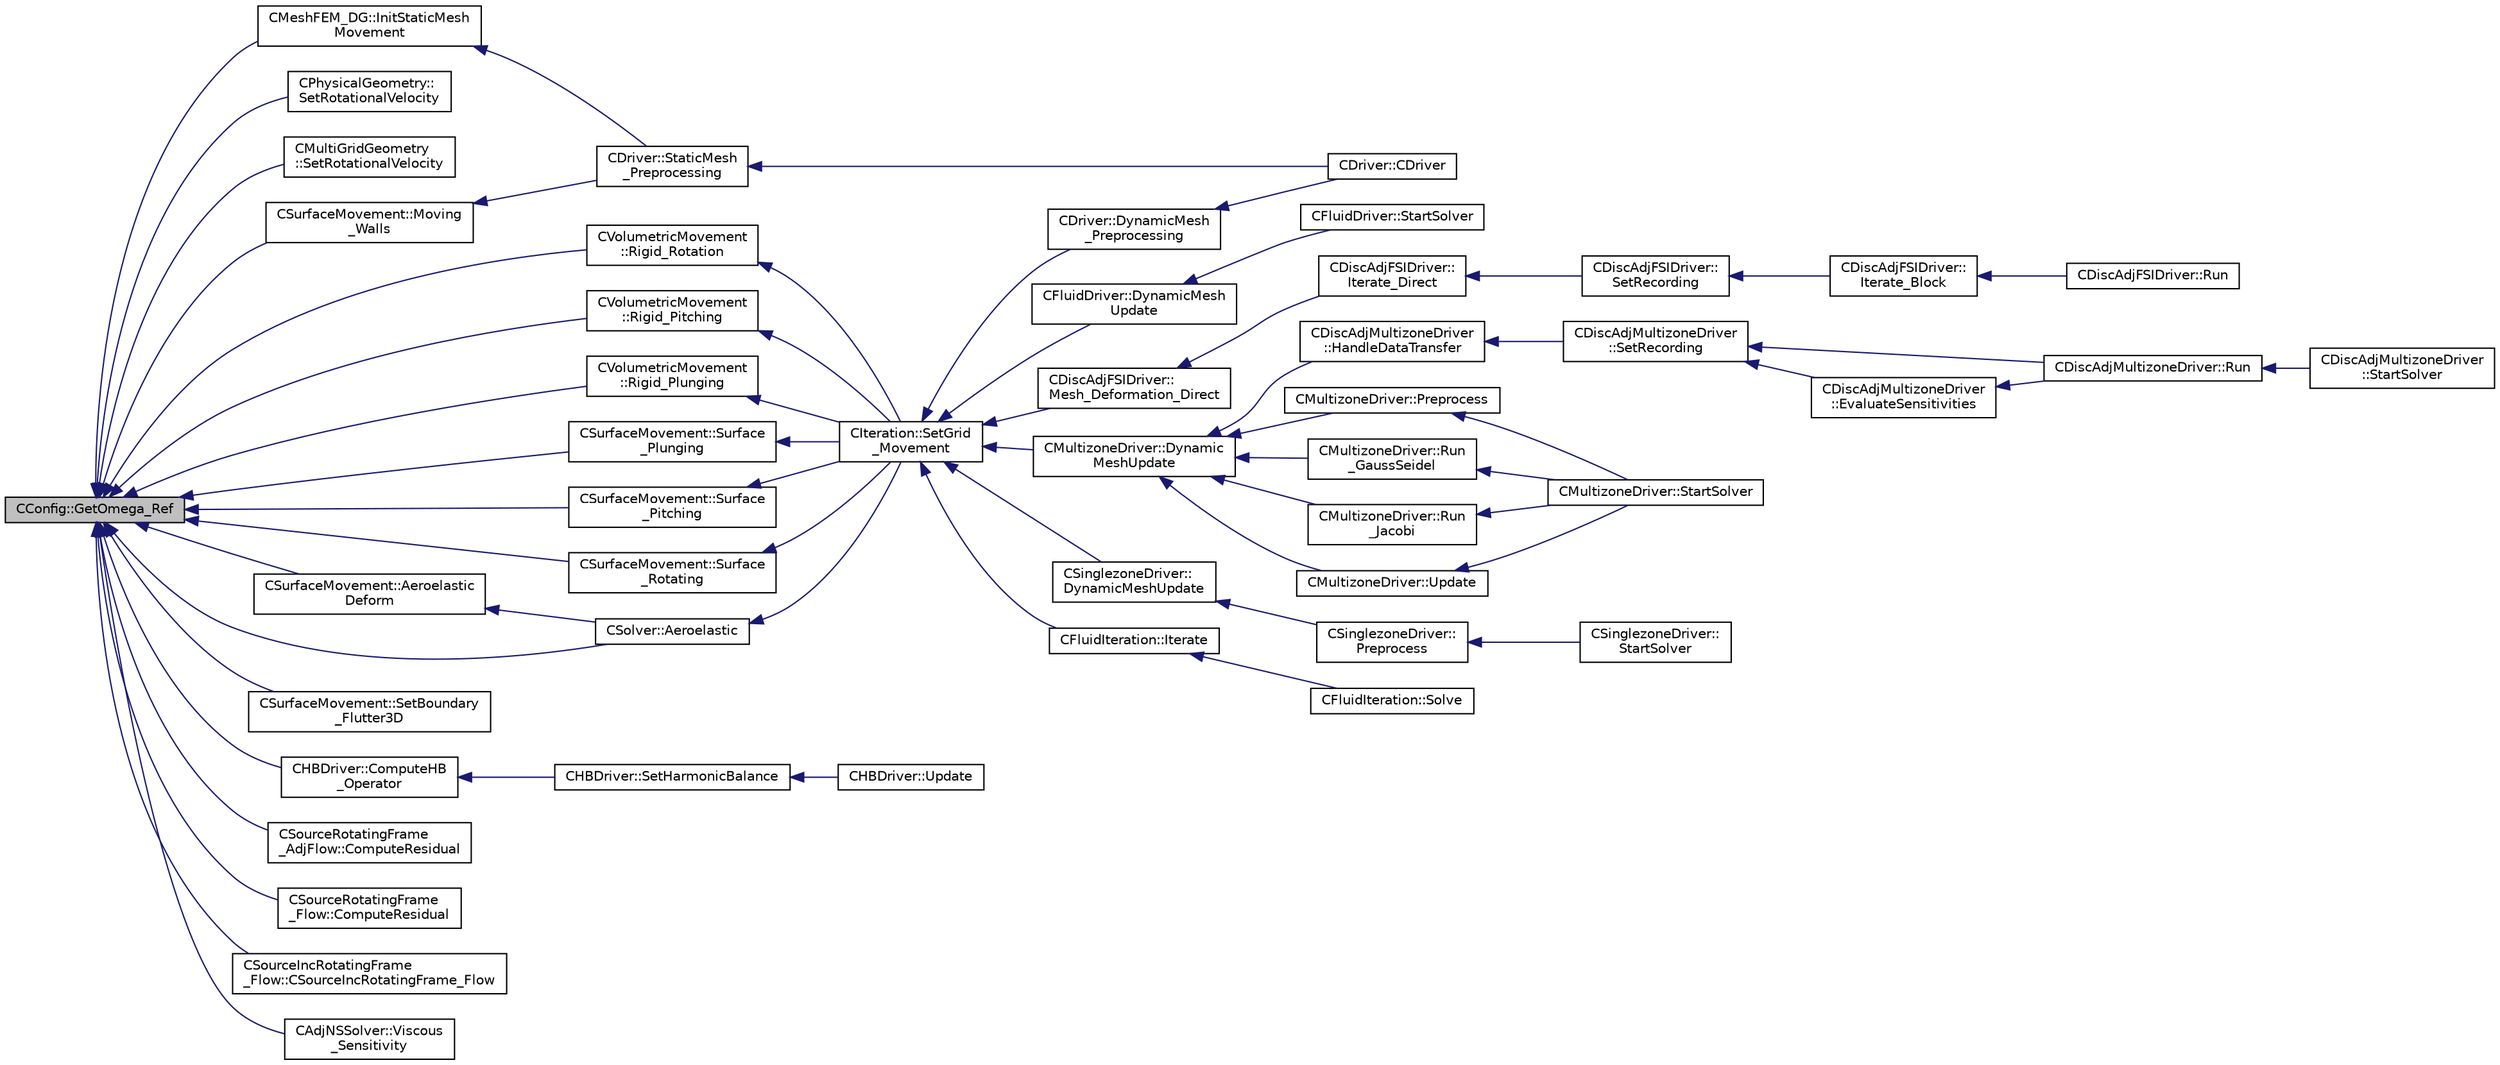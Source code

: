 digraph "CConfig::GetOmega_Ref"
{
  edge [fontname="Helvetica",fontsize="10",labelfontname="Helvetica",labelfontsize="10"];
  node [fontname="Helvetica",fontsize="10",shape=record];
  rankdir="LR";
  Node9924 [label="CConfig::GetOmega_Ref",height=0.2,width=0.4,color="black", fillcolor="grey75", style="filled", fontcolor="black"];
  Node9924 -> Node9925 [dir="back",color="midnightblue",fontsize="10",style="solid",fontname="Helvetica"];
  Node9925 [label="CMeshFEM_DG::InitStaticMesh\lMovement",height=0.2,width=0.4,color="black", fillcolor="white", style="filled",URL="$class_c_mesh_f_e_m___d_g.html#a8ccc33690aa6200687aee614357ab97d",tooltip="Function to compute the grid velocities for static problems. "];
  Node9925 -> Node9926 [dir="back",color="midnightblue",fontsize="10",style="solid",fontname="Helvetica"];
  Node9926 [label="CDriver::StaticMesh\l_Preprocessing",height=0.2,width=0.4,color="black", fillcolor="white", style="filled",URL="$class_c_driver.html#ac4ac2e6f55c3956cfa44e07e03509112",tooltip="Initiate value for static mesh movement such as the gridVel for the ROTATING frame. "];
  Node9926 -> Node9927 [dir="back",color="midnightblue",fontsize="10",style="solid",fontname="Helvetica"];
  Node9927 [label="CDriver::CDriver",height=0.2,width=0.4,color="black", fillcolor="white", style="filled",URL="$class_c_driver.html#a3fca4a013a6efa9bbb38fe78a86b5f3d",tooltip="Constructor of the class. "];
  Node9924 -> Node9928 [dir="back",color="midnightblue",fontsize="10",style="solid",fontname="Helvetica"];
  Node9928 [label="CPhysicalGeometry::\lSetRotationalVelocity",height=0.2,width=0.4,color="black", fillcolor="white", style="filled",URL="$class_c_physical_geometry.html#a97629b0f182ce81f9dd0b8187d6c5069",tooltip="Set the rotational velocity at each node. "];
  Node9924 -> Node9929 [dir="back",color="midnightblue",fontsize="10",style="solid",fontname="Helvetica"];
  Node9929 [label="CMultiGridGeometry\l::SetRotationalVelocity",height=0.2,width=0.4,color="black", fillcolor="white", style="filled",URL="$class_c_multi_grid_geometry.html#a38bb797133b1ff7554038bd0ce2b6ec1",tooltip="Set the rotational velocity at each grid point on a coarse mesh. "];
  Node9924 -> Node9930 [dir="back",color="midnightblue",fontsize="10",style="solid",fontname="Helvetica"];
  Node9930 [label="CVolumetricMovement\l::Rigid_Rotation",height=0.2,width=0.4,color="black", fillcolor="white", style="filled",URL="$class_c_volumetric_movement.html#a316597f05a787ca1b683aba66214110b",tooltip="Unsteady grid movement using rigid mesh rotation. "];
  Node9930 -> Node9931 [dir="back",color="midnightblue",fontsize="10",style="solid",fontname="Helvetica"];
  Node9931 [label="CIteration::SetGrid\l_Movement",height=0.2,width=0.4,color="black", fillcolor="white", style="filled",URL="$class_c_iteration.html#a7b36785762f6b0c214569b185b858b6c",tooltip="Updates the positions and grid velocities for dynamic meshes between physical time steps..."];
  Node9931 -> Node9932 [dir="back",color="midnightblue",fontsize="10",style="solid",fontname="Helvetica"];
  Node9932 [label="CDriver::DynamicMesh\l_Preprocessing",height=0.2,width=0.4,color="black", fillcolor="white", style="filled",URL="$class_c_driver.html#af585d91d9c08dbddcc2b3e67dd5f5af9",tooltip="GridMovement_Preprocessing. "];
  Node9932 -> Node9927 [dir="back",color="midnightblue",fontsize="10",style="solid",fontname="Helvetica"];
  Node9931 -> Node9933 [dir="back",color="midnightblue",fontsize="10",style="solid",fontname="Helvetica"];
  Node9933 [label="CFluidDriver::DynamicMesh\lUpdate",height=0.2,width=0.4,color="black", fillcolor="white", style="filled",URL="$class_c_fluid_driver.html#a4eee67049f34a1875a42afa470e9f828",tooltip="Perform a dynamic mesh deformation, included grid velocity computation and the update of the multigri..."];
  Node9933 -> Node9934 [dir="back",color="midnightblue",fontsize="10",style="solid",fontname="Helvetica"];
  Node9934 [label="CFluidDriver::StartSolver",height=0.2,width=0.4,color="black", fillcolor="white", style="filled",URL="$class_c_fluid_driver.html#a1c122d5a4b5f562f69a84aef2b8bd6d5",tooltip="Launch the computation for all zones and all physics. "];
  Node9931 -> Node9935 [dir="back",color="midnightblue",fontsize="10",style="solid",fontname="Helvetica"];
  Node9935 [label="CDiscAdjFSIDriver::\lMesh_Deformation_Direct",height=0.2,width=0.4,color="black", fillcolor="white", style="filled",URL="$class_c_disc_adj_f_s_i_driver.html#ad683500d6b3773af342165b1b18f5c59",tooltip="Run a direct mesh deformation. "];
  Node9935 -> Node9936 [dir="back",color="midnightblue",fontsize="10",style="solid",fontname="Helvetica"];
  Node9936 [label="CDiscAdjFSIDriver::\lIterate_Direct",height=0.2,width=0.4,color="black", fillcolor="white", style="filled",URL="$class_c_disc_adj_f_s_i_driver.html#acd9e7f14d860522e48ba2b6db34efd49",tooltip="Iterate the direct solver for recording. "];
  Node9936 -> Node9937 [dir="back",color="midnightblue",fontsize="10",style="solid",fontname="Helvetica"];
  Node9937 [label="CDiscAdjFSIDriver::\lSetRecording",height=0.2,width=0.4,color="black", fillcolor="white", style="filled",URL="$class_c_disc_adj_f_s_i_driver.html#ab07394a77802e469a321ccd1b10cb988",tooltip="Set the recording for a Discrete Adjoint iteration for the FSI problem. "];
  Node9937 -> Node9938 [dir="back",color="midnightblue",fontsize="10",style="solid",fontname="Helvetica"];
  Node9938 [label="CDiscAdjFSIDriver::\lIterate_Block",height=0.2,width=0.4,color="black", fillcolor="white", style="filled",URL="$class_c_disc_adj_f_s_i_driver.html#a84949f139fa795b7d34d6ff77e82eb5c",tooltip="Iterate a certain block for adjoint FSI - may be the whole set of variables or independent and subite..."];
  Node9938 -> Node9939 [dir="back",color="midnightblue",fontsize="10",style="solid",fontname="Helvetica"];
  Node9939 [label="CDiscAdjFSIDriver::Run",height=0.2,width=0.4,color="black", fillcolor="white", style="filled",URL="$class_c_disc_adj_f_s_i_driver.html#a2e965d6e9c4dcfc296077cae225cab21",tooltip="Run a Discrete Adjoint iteration for the FSI problem. "];
  Node9931 -> Node9940 [dir="back",color="midnightblue",fontsize="10",style="solid",fontname="Helvetica"];
  Node9940 [label="CMultizoneDriver::Dynamic\lMeshUpdate",height=0.2,width=0.4,color="black", fillcolor="white", style="filled",URL="$class_c_multizone_driver.html#ad28a95a48e9750237a5e2b1bf2c4aac9",tooltip="Perform a dynamic mesh deformation, included grid velocity computation and the update of the multigri..."];
  Node9940 -> Node9941 [dir="back",color="midnightblue",fontsize="10",style="solid",fontname="Helvetica"];
  Node9941 [label="CDiscAdjMultizoneDriver\l::HandleDataTransfer",height=0.2,width=0.4,color="black", fillcolor="white", style="filled",URL="$class_c_disc_adj_multizone_driver.html#ab33de05a7a1f77dcf60014a4a35dd4f1",tooltip="Transfer data between zones and update grids when required. "];
  Node9941 -> Node9942 [dir="back",color="midnightblue",fontsize="10",style="solid",fontname="Helvetica"];
  Node9942 [label="CDiscAdjMultizoneDriver\l::SetRecording",height=0.2,width=0.4,color="black", fillcolor="white", style="filled",URL="$class_c_disc_adj_multizone_driver.html#a441f8669a04147aacab7df463e1dd021",tooltip="Record one iteration of the primal problem within each zone. "];
  Node9942 -> Node9943 [dir="back",color="midnightblue",fontsize="10",style="solid",fontname="Helvetica"];
  Node9943 [label="CDiscAdjMultizoneDriver::Run",height=0.2,width=0.4,color="black", fillcolor="white", style="filled",URL="$class_c_disc_adj_multizone_driver.html#af996aecdb6d20aa4fc81c9b67295abf5",tooltip="[Overload] Run an discrete adjoint update of all solvers within multiple zones. "];
  Node9943 -> Node9944 [dir="back",color="midnightblue",fontsize="10",style="solid",fontname="Helvetica"];
  Node9944 [label="CDiscAdjMultizoneDriver\l::StartSolver",height=0.2,width=0.4,color="black", fillcolor="white", style="filled",URL="$class_c_disc_adj_multizone_driver.html#a75de0a1a482ceeed4301a384f1515092",tooltip="[Overload] Launch the computation for discrete adjoint multizone problems. "];
  Node9942 -> Node9945 [dir="back",color="midnightblue",fontsize="10",style="solid",fontname="Helvetica"];
  Node9945 [label="CDiscAdjMultizoneDriver\l::EvaluateSensitivities",height=0.2,width=0.4,color="black", fillcolor="white", style="filled",URL="$class_c_disc_adj_multizone_driver.html#ac2789097629674cfb7d4de64954024df",tooltip="Evaluate sensitivites for the current adjoint solution and output files. "];
  Node9945 -> Node9943 [dir="back",color="midnightblue",fontsize="10",style="solid",fontname="Helvetica"];
  Node9940 -> Node9946 [dir="back",color="midnightblue",fontsize="10",style="solid",fontname="Helvetica"];
  Node9946 [label="CMultizoneDriver::Preprocess",height=0.2,width=0.4,color="black", fillcolor="white", style="filled",URL="$class_c_multizone_driver.html#a29c97f0dff69501feb7d5f8fe2670088",tooltip="Preprocess the multizone iteration. "];
  Node9946 -> Node9947 [dir="back",color="midnightblue",fontsize="10",style="solid",fontname="Helvetica"];
  Node9947 [label="CMultizoneDriver::StartSolver",height=0.2,width=0.4,color="black", fillcolor="white", style="filled",URL="$class_c_multizone_driver.html#a03cfc000c383ef0d86d34e1c6aef5ff3",tooltip="[Overload] Launch the computation for multizone problems. "];
  Node9940 -> Node9948 [dir="back",color="midnightblue",fontsize="10",style="solid",fontname="Helvetica"];
  Node9948 [label="CMultizoneDriver::Run\l_GaussSeidel",height=0.2,width=0.4,color="black", fillcolor="white", style="filled",URL="$class_c_multizone_driver.html#a8036223cdbe0c0d4552f17f6bad9189b",tooltip="Run a Block Gauss-Seidel iteration in all physical zones. "];
  Node9948 -> Node9947 [dir="back",color="midnightblue",fontsize="10",style="solid",fontname="Helvetica"];
  Node9940 -> Node9949 [dir="back",color="midnightblue",fontsize="10",style="solid",fontname="Helvetica"];
  Node9949 [label="CMultizoneDriver::Run\l_Jacobi",height=0.2,width=0.4,color="black", fillcolor="white", style="filled",URL="$class_c_multizone_driver.html#a1bf2824daac5a10e8fb7387676eee338",tooltip="Run a Block-Jacobi iteration in all physical zones. "];
  Node9949 -> Node9947 [dir="back",color="midnightblue",fontsize="10",style="solid",fontname="Helvetica"];
  Node9940 -> Node9950 [dir="back",color="midnightblue",fontsize="10",style="solid",fontname="Helvetica"];
  Node9950 [label="CMultizoneDriver::Update",height=0.2,width=0.4,color="black", fillcolor="white", style="filled",URL="$class_c_multizone_driver.html#ac5d960382730c14b035965906cf02cb6",tooltip="Update the dual-time solution within multiple zones. "];
  Node9950 -> Node9947 [dir="back",color="midnightblue",fontsize="10",style="solid",fontname="Helvetica"];
  Node9931 -> Node9951 [dir="back",color="midnightblue",fontsize="10",style="solid",fontname="Helvetica"];
  Node9951 [label="CSinglezoneDriver::\lDynamicMeshUpdate",height=0.2,width=0.4,color="black", fillcolor="white", style="filled",URL="$class_c_singlezone_driver.html#a8cf4c7786b495d459818b656a7f6a357",tooltip="Perform a dynamic mesh deformation, included grid velocity computation and the update of the multigri..."];
  Node9951 -> Node9952 [dir="back",color="midnightblue",fontsize="10",style="solid",fontname="Helvetica"];
  Node9952 [label="CSinglezoneDriver::\lPreprocess",height=0.2,width=0.4,color="black", fillcolor="white", style="filled",URL="$class_c_singlezone_driver.html#adc6587c2d0cd656a4fbdebaf611fbbc8",tooltip="Preprocess the single-zone iteration. "];
  Node9952 -> Node9953 [dir="back",color="midnightblue",fontsize="10",style="solid",fontname="Helvetica"];
  Node9953 [label="CSinglezoneDriver::\lStartSolver",height=0.2,width=0.4,color="black", fillcolor="white", style="filled",URL="$class_c_singlezone_driver.html#a6eb4215f7ee740a6d5edb798110ce44a",tooltip="[Overload] Launch the computation for single-zone problems. "];
  Node9931 -> Node9954 [dir="back",color="midnightblue",fontsize="10",style="solid",fontname="Helvetica"];
  Node9954 [label="CFluidIteration::Iterate",height=0.2,width=0.4,color="black", fillcolor="white", style="filled",URL="$class_c_fluid_iteration.html#ab1379b4cba3d8c893395123fb6030986",tooltip="Perform a single iteration of the fluid system. "];
  Node9954 -> Node9955 [dir="back",color="midnightblue",fontsize="10",style="solid",fontname="Helvetica"];
  Node9955 [label="CFluidIteration::Solve",height=0.2,width=0.4,color="black", fillcolor="white", style="filled",URL="$class_c_fluid_iteration.html#ae22cd342c9c9d2ea5ac3f5103394ff80",tooltip="Iterate the fluid system for a number of Inner_Iter iterations. "];
  Node9924 -> Node9956 [dir="back",color="midnightblue",fontsize="10",style="solid",fontname="Helvetica"];
  Node9956 [label="CVolumetricMovement\l::Rigid_Pitching",height=0.2,width=0.4,color="black", fillcolor="white", style="filled",URL="$class_c_volumetric_movement.html#a9806afa50b53c60376844053db15420c",tooltip="Unsteady pitching grid movement using rigid mesh motion. "];
  Node9956 -> Node9931 [dir="back",color="midnightblue",fontsize="10",style="solid",fontname="Helvetica"];
  Node9924 -> Node9957 [dir="back",color="midnightblue",fontsize="10",style="solid",fontname="Helvetica"];
  Node9957 [label="CVolumetricMovement\l::Rigid_Plunging",height=0.2,width=0.4,color="black", fillcolor="white", style="filled",URL="$class_c_volumetric_movement.html#a886e5096f246aec19af2b98bad3e39b2",tooltip="Unsteady plunging grid movement using rigid mesh motion. "];
  Node9957 -> Node9931 [dir="back",color="midnightblue",fontsize="10",style="solid",fontname="Helvetica"];
  Node9924 -> Node9958 [dir="back",color="midnightblue",fontsize="10",style="solid",fontname="Helvetica"];
  Node9958 [label="CSurfaceMovement::Moving\l_Walls",height=0.2,width=0.4,color="black", fillcolor="white", style="filled",URL="$class_c_surface_movement.html#a0e7916b44ba0f93ff3affe52a2abe930",tooltip="Set the translational/rotational velocity for a moving wall. "];
  Node9958 -> Node9926 [dir="back",color="midnightblue",fontsize="10",style="solid",fontname="Helvetica"];
  Node9924 -> Node9959 [dir="back",color="midnightblue",fontsize="10",style="solid",fontname="Helvetica"];
  Node9959 [label="CSurfaceMovement::Surface\l_Plunging",height=0.2,width=0.4,color="black", fillcolor="white", style="filled",URL="$class_c_surface_movement.html#a46b4020fed71fc432c22eef4c1a3a9bb",tooltip="Computes the displacement of a plunging surface for a dynamic mesh simulation. "];
  Node9959 -> Node9931 [dir="back",color="midnightblue",fontsize="10",style="solid",fontname="Helvetica"];
  Node9924 -> Node9960 [dir="back",color="midnightblue",fontsize="10",style="solid",fontname="Helvetica"];
  Node9960 [label="CSurfaceMovement::Surface\l_Pitching",height=0.2,width=0.4,color="black", fillcolor="white", style="filled",URL="$class_c_surface_movement.html#adc08e64ff18721a8f95486d6e7f11229",tooltip="Computes the displacement of a pitching surface for a dynamic mesh simulation. "];
  Node9960 -> Node9931 [dir="back",color="midnightblue",fontsize="10",style="solid",fontname="Helvetica"];
  Node9924 -> Node9961 [dir="back",color="midnightblue",fontsize="10",style="solid",fontname="Helvetica"];
  Node9961 [label="CSurfaceMovement::Surface\l_Rotating",height=0.2,width=0.4,color="black", fillcolor="white", style="filled",URL="$class_c_surface_movement.html#afe7ab1e988862c31e5ab53ef51b63149",tooltip="Computes the displacement of a rotating surface for a dynamic mesh simulation. "];
  Node9961 -> Node9931 [dir="back",color="midnightblue",fontsize="10",style="solid",fontname="Helvetica"];
  Node9924 -> Node9962 [dir="back",color="midnightblue",fontsize="10",style="solid",fontname="Helvetica"];
  Node9962 [label="CSurfaceMovement::Aeroelastic\lDeform",height=0.2,width=0.4,color="black", fillcolor="white", style="filled",URL="$class_c_surface_movement.html#a3576789424ca6d19f6510d94f832cbb9",tooltip="Unsteady aeroelastic grid movement by deforming the mesh. "];
  Node9962 -> Node9963 [dir="back",color="midnightblue",fontsize="10",style="solid",fontname="Helvetica"];
  Node9963 [label="CSolver::Aeroelastic",height=0.2,width=0.4,color="black", fillcolor="white", style="filled",URL="$class_c_solver.html#af130046f03f282501efef2c117af6ced",tooltip="Prepares and solves the aeroelastic equations. "];
  Node9963 -> Node9931 [dir="back",color="midnightblue",fontsize="10",style="solid",fontname="Helvetica"];
  Node9924 -> Node9964 [dir="back",color="midnightblue",fontsize="10",style="solid",fontname="Helvetica"];
  Node9964 [label="CSurfaceMovement::SetBoundary\l_Flutter3D",height=0.2,width=0.4,color="black", fillcolor="white", style="filled",URL="$class_c_surface_movement.html#adc0f0df29bc1f6c9dad2c37d202d7879",tooltip="Deforms a 3-D flutter/pitching surface during an unsteady simulation. "];
  Node9924 -> Node9965 [dir="back",color="midnightblue",fontsize="10",style="solid",fontname="Helvetica"];
  Node9965 [label="CHBDriver::ComputeHB\l_Operator",height=0.2,width=0.4,color="black", fillcolor="white", style="filled",URL="$class_c_h_b_driver.html#a6ace5ba1a69b34b2b292034268f280a2",tooltip="Computation of the Harmonic Balance operator matrix for harmonic balance. "];
  Node9965 -> Node9966 [dir="back",color="midnightblue",fontsize="10",style="solid",fontname="Helvetica"];
  Node9966 [label="CHBDriver::SetHarmonicBalance",height=0.2,width=0.4,color="black", fillcolor="white", style="filled",URL="$class_c_h_b_driver.html#a1c864c75002bc45dc6fdb4593e6b5fe3",tooltip="Computation and storage of the Harmonic Balance method source terms. "];
  Node9966 -> Node9967 [dir="back",color="midnightblue",fontsize="10",style="solid",fontname="Helvetica"];
  Node9967 [label="CHBDriver::Update",height=0.2,width=0.4,color="black", fillcolor="white", style="filled",URL="$class_c_h_b_driver.html#ad34ec58b57d70fdf128bb6685f732505",tooltip="Update the solution for the Harmonic Balance. "];
  Node9924 -> Node9968 [dir="back",color="midnightblue",fontsize="10",style="solid",fontname="Helvetica"];
  Node9968 [label="CSourceRotatingFrame\l_AdjFlow::ComputeResidual",height=0.2,width=0.4,color="black", fillcolor="white", style="filled",URL="$class_c_source_rotating_frame___adj_flow.html#a3989b1be8473cf856cb103eb527bcc36",tooltip="Residual of the adjoint rotating frame source term. "];
  Node9924 -> Node9969 [dir="back",color="midnightblue",fontsize="10",style="solid",fontname="Helvetica"];
  Node9969 [label="CSourceRotatingFrame\l_Flow::ComputeResidual",height=0.2,width=0.4,color="black", fillcolor="white", style="filled",URL="$class_c_source_rotating_frame___flow.html#aeff8bdfb1bdde1405da9aaad41db7063",tooltip="Residual of the rotational frame source term. "];
  Node9924 -> Node9970 [dir="back",color="midnightblue",fontsize="10",style="solid",fontname="Helvetica"];
  Node9970 [label="CSourceIncRotatingFrame\l_Flow::CSourceIncRotatingFrame_Flow",height=0.2,width=0.4,color="black", fillcolor="white", style="filled",URL="$class_c_source_inc_rotating_frame___flow.html#a1a6a9f8d5767ec45bee78d3495766bfc",tooltip="Constructor of the class. "];
  Node9924 -> Node9971 [dir="back",color="midnightblue",fontsize="10",style="solid",fontname="Helvetica"];
  Node9971 [label="CAdjNSSolver::Viscous\l_Sensitivity",height=0.2,width=0.4,color="black", fillcolor="white", style="filled",URL="$class_c_adj_n_s_solver.html#ab05613f9de871991f55c2e1f12eac8dd",tooltip="Compute the viscous sensitivity of the functional. "];
  Node9924 -> Node9963 [dir="back",color="midnightblue",fontsize="10",style="solid",fontname="Helvetica"];
}
